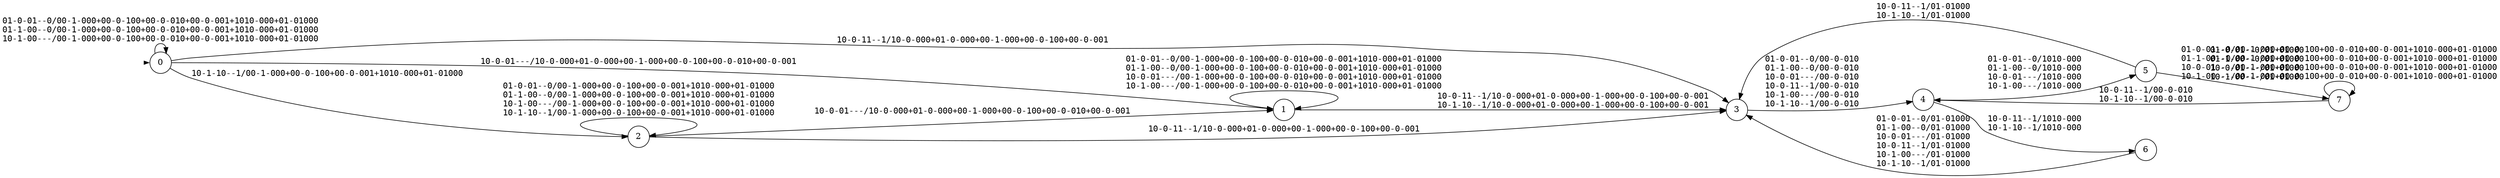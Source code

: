 digraph""{graph[rankdir=LR,ranksep=0.8,nodesep=0.2];node[shape=circle];edge[fontname=mono];init[shape=point,style=invis];0[label="0"];1[label="1"];2[label="2"];3[label="3"];4[label="4"];5[label="5"];6[label="6"];7[label="7"];init->0[penwidth=0,tooltip="initialstate"];0->0[label="01-0-01--0/00-1-000+00-0-100+00-0-010+00-0-001+1010-000+01-01000\l01-1-00--0/00-1-000+00-0-100+00-0-010+00-0-001+1010-000+01-01000\l10-1-00---/00-1-000+00-0-100+00-0-010+00-0-001+1010-000+01-01000\l",labeltooltip="&#172;shop&#8743;warehouse&#8743;&#172;night&#8743;&#172;get_med&#8743;day&#8743;&#172;entrance/&#172;go_warehouse&#8743;&#172;go_entrace&#8743;go_charging_point&#8743;&#172;go_safe_loc&#8743;&#172;go_back&#8743;&#172;go_counter+&#172;go_warehouse&#8743;&#172;go_entrace&#8743;&#172;go_charging_point&#8743;go_safe_loc&#8743;&#172;go_back&#8743;&#172;go_counter+&#172;go_warehouse&#8743;&#172;go_entrace&#8743;&#172;go_charging_point&#8743;&#172;go_safe_loc&#8743;go_back&#8743;&#172;go_counter+&#172;go_warehouse&#8743;&#172;go_entrace&#8743;&#172;go_charging_point&#8743;&#172;go_safe_loc&#8743;&#172;go_back&#8743;go_counter+go_warehouse&#8743;&#172;go_entrace&#8743;take_med&#8743;&#172;go_charging_point&#8743;&#172;go_safe_loc&#8743;&#172;go_back&#8743;&#172;go_counter+&#172;go_warehouse&#8743;go_entrace&#8743;&#172;go_charging_point&#8743;give_med&#8743;&#172;go_safe_loc&#8743;&#172;go_back&#8743;&#172;go_counter&#10;&#172;shop&#8743;warehouse&#8743;night&#8743;&#172;get_med&#8743;&#172;day&#8743;&#172;entrance/&#172;go_warehouse&#8743;&#172;go_entrace&#8743;go_charging_point&#8743;&#172;go_safe_loc&#8743;&#172;go_back&#8743;&#172;go_counter+&#172;go_warehouse&#8743;&#172;go_entrace&#8743;&#172;go_charging_point&#8743;go_safe_loc&#8743;&#172;go_back&#8743;&#172;go_counter+&#172;go_warehouse&#8743;&#172;go_entrace&#8743;&#172;go_charging_point&#8743;&#172;go_safe_loc&#8743;go_back&#8743;&#172;go_counter+&#172;go_warehouse&#8743;&#172;go_entrace&#8743;&#172;go_charging_point&#8743;&#172;go_safe_loc&#8743;&#172;go_back&#8743;go_counter+go_warehouse&#8743;&#172;go_entrace&#8743;take_med&#8743;&#172;go_charging_point&#8743;&#172;go_safe_loc&#8743;&#172;go_back&#8743;&#172;go_counter+&#172;go_warehouse&#8743;go_entrace&#8743;&#172;go_charging_point&#8743;give_med&#8743;&#172;go_safe_loc&#8743;&#172;go_back&#8743;&#172;go_counter&#10;shop&#8743;&#172;warehouse&#8743;night&#8743;&#172;get_med&#8743;&#172;day/&#172;go_warehouse&#8743;&#172;go_entrace&#8743;go_charging_point&#8743;&#172;go_safe_loc&#8743;&#172;go_back&#8743;&#172;go_counter+&#172;go_warehouse&#8743;&#172;go_entrace&#8743;&#172;go_charging_point&#8743;go_safe_loc&#8743;&#172;go_back&#8743;&#172;go_counter+&#172;go_warehouse&#8743;&#172;go_entrace&#8743;&#172;go_charging_point&#8743;&#172;go_safe_loc&#8743;go_back&#8743;&#172;go_counter+&#172;go_warehouse&#8743;&#172;go_entrace&#8743;&#172;go_charging_point&#8743;&#172;go_safe_loc&#8743;&#172;go_back&#8743;go_counter+go_warehouse&#8743;&#172;go_entrace&#8743;take_med&#8743;&#172;go_charging_point&#8743;&#172;go_safe_loc&#8743;&#172;go_back&#8743;&#172;go_counter+&#172;go_warehouse&#8743;go_entrace&#8743;&#172;go_charging_point&#8743;give_med&#8743;&#172;go_safe_loc&#8743;&#172;go_back&#8743;&#172;go_counter&#10;"];0->1[label="10-0-01---/10-0-000+01-0-000+00-1-000+00-0-100+00-0-010+00-0-001\l",labeltooltip="shop&#8743;&#172;warehouse&#8743;&#172;night&#8743;&#172;get_med&#8743;day/go_warehouse&#8743;&#172;go_entrace&#8743;&#172;go_charging_point&#8743;&#172;go_safe_loc&#8743;&#172;go_back&#8743;&#172;go_counter+&#172;go_warehouse&#8743;go_entrace&#8743;&#172;go_charging_point&#8743;&#172;go_safe_loc&#8743;&#172;go_back&#8743;&#172;go_counter+&#172;go_warehouse&#8743;&#172;go_entrace&#8743;go_charging_point&#8743;&#172;go_safe_loc&#8743;&#172;go_back&#8743;&#172;go_counter+&#172;go_warehouse&#8743;&#172;go_entrace&#8743;&#172;go_charging_point&#8743;go_safe_loc&#8743;&#172;go_back&#8743;&#172;go_counter+&#172;go_warehouse&#8743;&#172;go_entrace&#8743;&#172;go_charging_point&#8743;&#172;go_safe_loc&#8743;go_back&#8743;&#172;go_counter+&#172;go_warehouse&#8743;&#172;go_entrace&#8743;&#172;go_charging_point&#8743;&#172;go_safe_loc&#8743;&#172;go_back&#8743;go_counter&#10;"];0->2[label="10-1-10--1/00-1-000+00-0-100+00-0-001+1010-000+01-01000\l",labeltooltip="shop&#8743;&#172;warehouse&#8743;night&#8743;get_med&#8743;&#172;day&#8743;entrance/&#172;go_warehouse&#8743;&#172;go_entrace&#8743;go_charging_point&#8743;&#172;go_safe_loc&#8743;&#172;go_back&#8743;&#172;go_counter+&#172;go_warehouse&#8743;&#172;go_entrace&#8743;&#172;go_charging_point&#8743;go_safe_loc&#8743;&#172;go_back&#8743;&#172;go_counter+&#172;go_warehouse&#8743;&#172;go_entrace&#8743;&#172;go_charging_point&#8743;&#172;go_safe_loc&#8743;&#172;go_back&#8743;go_counter+go_warehouse&#8743;&#172;go_entrace&#8743;take_med&#8743;&#172;go_charging_point&#8743;&#172;go_safe_loc&#8743;&#172;go_back&#8743;&#172;go_counter+&#172;go_warehouse&#8743;go_entrace&#8743;&#172;go_charging_point&#8743;give_med&#8743;&#172;go_safe_loc&#8743;&#172;go_back&#8743;&#172;go_counter&#10;"];0->3[label="10-0-11--1/10-0-000+01-0-000+00-1-000+00-0-100+00-0-001\l",labeltooltip="shop&#8743;&#172;warehouse&#8743;&#172;night&#8743;get_med&#8743;day&#8743;entrance/go_warehouse&#8743;&#172;go_entrace&#8743;&#172;go_charging_point&#8743;&#172;go_safe_loc&#8743;&#172;go_back&#8743;&#172;go_counter+&#172;go_warehouse&#8743;go_entrace&#8743;&#172;go_charging_point&#8743;&#172;go_safe_loc&#8743;&#172;go_back&#8743;&#172;go_counter+&#172;go_warehouse&#8743;&#172;go_entrace&#8743;go_charging_point&#8743;&#172;go_safe_loc&#8743;&#172;go_back&#8743;&#172;go_counter+&#172;go_warehouse&#8743;&#172;go_entrace&#8743;&#172;go_charging_point&#8743;go_safe_loc&#8743;&#172;go_back&#8743;&#172;go_counter+&#172;go_warehouse&#8743;&#172;go_entrace&#8743;&#172;go_charging_point&#8743;&#172;go_safe_loc&#8743;&#172;go_back&#8743;go_counter&#10;"];1->1[label="01-0-01--0/00-1-000+00-0-100+00-0-010+00-0-001+1010-000+01-01000\l01-1-00--0/00-1-000+00-0-100+00-0-010+00-0-001+1010-000+01-01000\l10-0-01---/00-1-000+00-0-100+00-0-010+00-0-001+1010-000+01-01000\l10-1-00---/00-1-000+00-0-100+00-0-010+00-0-001+1010-000+01-01000\l",labeltooltip="&#172;shop&#8743;warehouse&#8743;&#172;night&#8743;&#172;get_med&#8743;day&#8743;&#172;entrance/&#172;go_warehouse&#8743;&#172;go_entrace&#8743;go_charging_point&#8743;&#172;go_safe_loc&#8743;&#172;go_back&#8743;&#172;go_counter+&#172;go_warehouse&#8743;&#172;go_entrace&#8743;&#172;go_charging_point&#8743;go_safe_loc&#8743;&#172;go_back&#8743;&#172;go_counter+&#172;go_warehouse&#8743;&#172;go_entrace&#8743;&#172;go_charging_point&#8743;&#172;go_safe_loc&#8743;go_back&#8743;&#172;go_counter+&#172;go_warehouse&#8743;&#172;go_entrace&#8743;&#172;go_charging_point&#8743;&#172;go_safe_loc&#8743;&#172;go_back&#8743;go_counter+go_warehouse&#8743;&#172;go_entrace&#8743;take_med&#8743;&#172;go_charging_point&#8743;&#172;go_safe_loc&#8743;&#172;go_back&#8743;&#172;go_counter+&#172;go_warehouse&#8743;go_entrace&#8743;&#172;go_charging_point&#8743;give_med&#8743;&#172;go_safe_loc&#8743;&#172;go_back&#8743;&#172;go_counter&#10;&#172;shop&#8743;warehouse&#8743;night&#8743;&#172;get_med&#8743;&#172;day&#8743;&#172;entrance/&#172;go_warehouse&#8743;&#172;go_entrace&#8743;go_charging_point&#8743;&#172;go_safe_loc&#8743;&#172;go_back&#8743;&#172;go_counter+&#172;go_warehouse&#8743;&#172;go_entrace&#8743;&#172;go_charging_point&#8743;go_safe_loc&#8743;&#172;go_back&#8743;&#172;go_counter+&#172;go_warehouse&#8743;&#172;go_entrace&#8743;&#172;go_charging_point&#8743;&#172;go_safe_loc&#8743;go_back&#8743;&#172;go_counter+&#172;go_warehouse&#8743;&#172;go_entrace&#8743;&#172;go_charging_point&#8743;&#172;go_safe_loc&#8743;&#172;go_back&#8743;go_counter+go_warehouse&#8743;&#172;go_entrace&#8743;take_med&#8743;&#172;go_charging_point&#8743;&#172;go_safe_loc&#8743;&#172;go_back&#8743;&#172;go_counter+&#172;go_warehouse&#8743;go_entrace&#8743;&#172;go_charging_point&#8743;give_med&#8743;&#172;go_safe_loc&#8743;&#172;go_back&#8743;&#172;go_counter&#10;shop&#8743;&#172;warehouse&#8743;&#172;night&#8743;&#172;get_med&#8743;day/&#172;go_warehouse&#8743;&#172;go_entrace&#8743;go_charging_point&#8743;&#172;go_safe_loc&#8743;&#172;go_back&#8743;&#172;go_counter+&#172;go_warehouse&#8743;&#172;go_entrace&#8743;&#172;go_charging_point&#8743;go_safe_loc&#8743;&#172;go_back&#8743;&#172;go_counter+&#172;go_warehouse&#8743;&#172;go_entrace&#8743;&#172;go_charging_point&#8743;&#172;go_safe_loc&#8743;go_back&#8743;&#172;go_counter+&#172;go_warehouse&#8743;&#172;go_entrace&#8743;&#172;go_charging_point&#8743;&#172;go_safe_loc&#8743;&#172;go_back&#8743;go_counter+go_warehouse&#8743;&#172;go_entrace&#8743;take_med&#8743;&#172;go_charging_point&#8743;&#172;go_safe_loc&#8743;&#172;go_back&#8743;&#172;go_counter+&#172;go_warehouse&#8743;go_entrace&#8743;&#172;go_charging_point&#8743;give_med&#8743;&#172;go_safe_loc&#8743;&#172;go_back&#8743;&#172;go_counter&#10;shop&#8743;&#172;warehouse&#8743;night&#8743;&#172;get_med&#8743;&#172;day/&#172;go_warehouse&#8743;&#172;go_entrace&#8743;go_charging_point&#8743;&#172;go_safe_loc&#8743;&#172;go_back&#8743;&#172;go_counter+&#172;go_warehouse&#8743;&#172;go_entrace&#8743;&#172;go_charging_point&#8743;go_safe_loc&#8743;&#172;go_back&#8743;&#172;go_counter+&#172;go_warehouse&#8743;&#172;go_entrace&#8743;&#172;go_charging_point&#8743;&#172;go_safe_loc&#8743;go_back&#8743;&#172;go_counter+&#172;go_warehouse&#8743;&#172;go_entrace&#8743;&#172;go_charging_point&#8743;&#172;go_safe_loc&#8743;&#172;go_back&#8743;go_counter+go_warehouse&#8743;&#172;go_entrace&#8743;take_med&#8743;&#172;go_charging_point&#8743;&#172;go_safe_loc&#8743;&#172;go_back&#8743;&#172;go_counter+&#172;go_warehouse&#8743;go_entrace&#8743;&#172;go_charging_point&#8743;give_med&#8743;&#172;go_safe_loc&#8743;&#172;go_back&#8743;&#172;go_counter&#10;"];1->3[label="10-0-11--1/10-0-000+01-0-000+00-1-000+00-0-100+00-0-001\l10-1-10--1/10-0-000+01-0-000+00-1-000+00-0-100+00-0-001\l",labeltooltip="shop&#8743;&#172;warehouse&#8743;&#172;night&#8743;get_med&#8743;day&#8743;entrance/go_warehouse&#8743;&#172;go_entrace&#8743;&#172;go_charging_point&#8743;&#172;go_safe_loc&#8743;&#172;go_back&#8743;&#172;go_counter+&#172;go_warehouse&#8743;go_entrace&#8743;&#172;go_charging_point&#8743;&#172;go_safe_loc&#8743;&#172;go_back&#8743;&#172;go_counter+&#172;go_warehouse&#8743;&#172;go_entrace&#8743;go_charging_point&#8743;&#172;go_safe_loc&#8743;&#172;go_back&#8743;&#172;go_counter+&#172;go_warehouse&#8743;&#172;go_entrace&#8743;&#172;go_charging_point&#8743;go_safe_loc&#8743;&#172;go_back&#8743;&#172;go_counter+&#172;go_warehouse&#8743;&#172;go_entrace&#8743;&#172;go_charging_point&#8743;&#172;go_safe_loc&#8743;&#172;go_back&#8743;go_counter&#10;shop&#8743;&#172;warehouse&#8743;night&#8743;get_med&#8743;&#172;day&#8743;entrance/go_warehouse&#8743;&#172;go_entrace&#8743;&#172;go_charging_point&#8743;&#172;go_safe_loc&#8743;&#172;go_back&#8743;&#172;go_counter+&#172;go_warehouse&#8743;go_entrace&#8743;&#172;go_charging_point&#8743;&#172;go_safe_loc&#8743;&#172;go_back&#8743;&#172;go_counter+&#172;go_warehouse&#8743;&#172;go_entrace&#8743;go_charging_point&#8743;&#172;go_safe_loc&#8743;&#172;go_back&#8743;&#172;go_counter+&#172;go_warehouse&#8743;&#172;go_entrace&#8743;&#172;go_charging_point&#8743;go_safe_loc&#8743;&#172;go_back&#8743;&#172;go_counter+&#172;go_warehouse&#8743;&#172;go_entrace&#8743;&#172;go_charging_point&#8743;&#172;go_safe_loc&#8743;&#172;go_back&#8743;go_counter&#10;"];2->1[label="10-0-01---/10-0-000+01-0-000+00-1-000+00-0-100+00-0-010+00-0-001\l",labeltooltip="shop&#8743;&#172;warehouse&#8743;&#172;night&#8743;&#172;get_med&#8743;day/go_warehouse&#8743;&#172;go_entrace&#8743;&#172;go_charging_point&#8743;&#172;go_safe_loc&#8743;&#172;go_back&#8743;&#172;go_counter+&#172;go_warehouse&#8743;go_entrace&#8743;&#172;go_charging_point&#8743;&#172;go_safe_loc&#8743;&#172;go_back&#8743;&#172;go_counter+&#172;go_warehouse&#8743;&#172;go_entrace&#8743;go_charging_point&#8743;&#172;go_safe_loc&#8743;&#172;go_back&#8743;&#172;go_counter+&#172;go_warehouse&#8743;&#172;go_entrace&#8743;&#172;go_charging_point&#8743;go_safe_loc&#8743;&#172;go_back&#8743;&#172;go_counter+&#172;go_warehouse&#8743;&#172;go_entrace&#8743;&#172;go_charging_point&#8743;&#172;go_safe_loc&#8743;go_back&#8743;&#172;go_counter+&#172;go_warehouse&#8743;&#172;go_entrace&#8743;&#172;go_charging_point&#8743;&#172;go_safe_loc&#8743;&#172;go_back&#8743;go_counter&#10;"];2->2[label="01-0-01--0/00-1-000+00-0-100+00-0-001+1010-000+01-01000\l01-1-00--0/00-1-000+00-0-100+00-0-001+1010-000+01-01000\l10-1-00---/00-1-000+00-0-100+00-0-001+1010-000+01-01000\l10-1-10--1/00-1-000+00-0-100+00-0-001+1010-000+01-01000\l",labeltooltip="&#172;shop&#8743;warehouse&#8743;&#172;night&#8743;&#172;get_med&#8743;day&#8743;&#172;entrance/&#172;go_warehouse&#8743;&#172;go_entrace&#8743;go_charging_point&#8743;&#172;go_safe_loc&#8743;&#172;go_back&#8743;&#172;go_counter+&#172;go_warehouse&#8743;&#172;go_entrace&#8743;&#172;go_charging_point&#8743;go_safe_loc&#8743;&#172;go_back&#8743;&#172;go_counter+&#172;go_warehouse&#8743;&#172;go_entrace&#8743;&#172;go_charging_point&#8743;&#172;go_safe_loc&#8743;&#172;go_back&#8743;go_counter+go_warehouse&#8743;&#172;go_entrace&#8743;take_med&#8743;&#172;go_charging_point&#8743;&#172;go_safe_loc&#8743;&#172;go_back&#8743;&#172;go_counter+&#172;go_warehouse&#8743;go_entrace&#8743;&#172;go_charging_point&#8743;give_med&#8743;&#172;go_safe_loc&#8743;&#172;go_back&#8743;&#172;go_counter&#10;&#172;shop&#8743;warehouse&#8743;night&#8743;&#172;get_med&#8743;&#172;day&#8743;&#172;entrance/&#172;go_warehouse&#8743;&#172;go_entrace&#8743;go_charging_point&#8743;&#172;go_safe_loc&#8743;&#172;go_back&#8743;&#172;go_counter+&#172;go_warehouse&#8743;&#172;go_entrace&#8743;&#172;go_charging_point&#8743;go_safe_loc&#8743;&#172;go_back&#8743;&#172;go_counter+&#172;go_warehouse&#8743;&#172;go_entrace&#8743;&#172;go_charging_point&#8743;&#172;go_safe_loc&#8743;&#172;go_back&#8743;go_counter+go_warehouse&#8743;&#172;go_entrace&#8743;take_med&#8743;&#172;go_charging_point&#8743;&#172;go_safe_loc&#8743;&#172;go_back&#8743;&#172;go_counter+&#172;go_warehouse&#8743;go_entrace&#8743;&#172;go_charging_point&#8743;give_med&#8743;&#172;go_safe_loc&#8743;&#172;go_back&#8743;&#172;go_counter&#10;shop&#8743;&#172;warehouse&#8743;night&#8743;&#172;get_med&#8743;&#172;day/&#172;go_warehouse&#8743;&#172;go_entrace&#8743;go_charging_point&#8743;&#172;go_safe_loc&#8743;&#172;go_back&#8743;&#172;go_counter+&#172;go_warehouse&#8743;&#172;go_entrace&#8743;&#172;go_charging_point&#8743;go_safe_loc&#8743;&#172;go_back&#8743;&#172;go_counter+&#172;go_warehouse&#8743;&#172;go_entrace&#8743;&#172;go_charging_point&#8743;&#172;go_safe_loc&#8743;&#172;go_back&#8743;go_counter+go_warehouse&#8743;&#172;go_entrace&#8743;take_med&#8743;&#172;go_charging_point&#8743;&#172;go_safe_loc&#8743;&#172;go_back&#8743;&#172;go_counter+&#172;go_warehouse&#8743;go_entrace&#8743;&#172;go_charging_point&#8743;give_med&#8743;&#172;go_safe_loc&#8743;&#172;go_back&#8743;&#172;go_counter&#10;shop&#8743;&#172;warehouse&#8743;night&#8743;get_med&#8743;&#172;day&#8743;entrance/&#172;go_warehouse&#8743;&#172;go_entrace&#8743;go_charging_point&#8743;&#172;go_safe_loc&#8743;&#172;go_back&#8743;&#172;go_counter+&#172;go_warehouse&#8743;&#172;go_entrace&#8743;&#172;go_charging_point&#8743;go_safe_loc&#8743;&#172;go_back&#8743;&#172;go_counter+&#172;go_warehouse&#8743;&#172;go_entrace&#8743;&#172;go_charging_point&#8743;&#172;go_safe_loc&#8743;&#172;go_back&#8743;go_counter+go_warehouse&#8743;&#172;go_entrace&#8743;take_med&#8743;&#172;go_charging_point&#8743;&#172;go_safe_loc&#8743;&#172;go_back&#8743;&#172;go_counter+&#172;go_warehouse&#8743;go_entrace&#8743;&#172;go_charging_point&#8743;give_med&#8743;&#172;go_safe_loc&#8743;&#172;go_back&#8743;&#172;go_counter&#10;"];2->3[label="10-0-11--1/10-0-000+01-0-000+00-1-000+00-0-100+00-0-001\l",labeltooltip="shop&#8743;&#172;warehouse&#8743;&#172;night&#8743;get_med&#8743;day&#8743;entrance/go_warehouse&#8743;&#172;go_entrace&#8743;&#172;go_charging_point&#8743;&#172;go_safe_loc&#8743;&#172;go_back&#8743;&#172;go_counter+&#172;go_warehouse&#8743;go_entrace&#8743;&#172;go_charging_point&#8743;&#172;go_safe_loc&#8743;&#172;go_back&#8743;&#172;go_counter+&#172;go_warehouse&#8743;&#172;go_entrace&#8743;go_charging_point&#8743;&#172;go_safe_loc&#8743;&#172;go_back&#8743;&#172;go_counter+&#172;go_warehouse&#8743;&#172;go_entrace&#8743;&#172;go_charging_point&#8743;go_safe_loc&#8743;&#172;go_back&#8743;&#172;go_counter+&#172;go_warehouse&#8743;&#172;go_entrace&#8743;&#172;go_charging_point&#8743;&#172;go_safe_loc&#8743;&#172;go_back&#8743;go_counter&#10;"];3->4[label="01-0-01--0/00-0-010\l01-1-00--0/00-0-010\l10-0-01---/00-0-010\l10-0-11--1/00-0-010\l10-1-00---/00-0-010\l10-1-10--1/00-0-010\l",labeltooltip="&#172;shop&#8743;warehouse&#8743;&#172;night&#8743;&#172;get_med&#8743;day&#8743;&#172;entrance/&#172;go_warehouse&#8743;&#172;go_entrace&#8743;&#172;go_charging_point&#8743;&#172;go_safe_loc&#8743;go_back&#8743;&#172;go_counter&#10;&#172;shop&#8743;warehouse&#8743;night&#8743;&#172;get_med&#8743;&#172;day&#8743;&#172;entrance/&#172;go_warehouse&#8743;&#172;go_entrace&#8743;&#172;go_charging_point&#8743;&#172;go_safe_loc&#8743;go_back&#8743;&#172;go_counter&#10;shop&#8743;&#172;warehouse&#8743;&#172;night&#8743;&#172;get_med&#8743;day/&#172;go_warehouse&#8743;&#172;go_entrace&#8743;&#172;go_charging_point&#8743;&#172;go_safe_loc&#8743;go_back&#8743;&#172;go_counter&#10;shop&#8743;&#172;warehouse&#8743;&#172;night&#8743;get_med&#8743;day&#8743;entrance/&#172;go_warehouse&#8743;&#172;go_entrace&#8743;&#172;go_charging_point&#8743;&#172;go_safe_loc&#8743;go_back&#8743;&#172;go_counter&#10;shop&#8743;&#172;warehouse&#8743;night&#8743;&#172;get_med&#8743;&#172;day/&#172;go_warehouse&#8743;&#172;go_entrace&#8743;&#172;go_charging_point&#8743;&#172;go_safe_loc&#8743;go_back&#8743;&#172;go_counter&#10;shop&#8743;&#172;warehouse&#8743;night&#8743;get_med&#8743;&#172;day&#8743;entrance/&#172;go_warehouse&#8743;&#172;go_entrace&#8743;&#172;go_charging_point&#8743;&#172;go_safe_loc&#8743;go_back&#8743;&#172;go_counter&#10;"];4->5[label="01-0-01--0/1010-000\l01-1-00--0/1010-000\l10-0-01---/1010-000\l10-1-00---/1010-000\l",labeltooltip="&#172;shop&#8743;warehouse&#8743;&#172;night&#8743;&#172;get_med&#8743;day&#8743;&#172;entrance/go_warehouse&#8743;&#172;go_entrace&#8743;take_med&#8743;&#172;go_charging_point&#8743;&#172;go_safe_loc&#8743;&#172;go_back&#8743;&#172;go_counter&#10;&#172;shop&#8743;warehouse&#8743;night&#8743;&#172;get_med&#8743;&#172;day&#8743;&#172;entrance/go_warehouse&#8743;&#172;go_entrace&#8743;take_med&#8743;&#172;go_charging_point&#8743;&#172;go_safe_loc&#8743;&#172;go_back&#8743;&#172;go_counter&#10;shop&#8743;&#172;warehouse&#8743;&#172;night&#8743;&#172;get_med&#8743;day/go_warehouse&#8743;&#172;go_entrace&#8743;take_med&#8743;&#172;go_charging_point&#8743;&#172;go_safe_loc&#8743;&#172;go_back&#8743;&#172;go_counter&#10;shop&#8743;&#172;warehouse&#8743;night&#8743;&#172;get_med&#8743;&#172;day/go_warehouse&#8743;&#172;go_entrace&#8743;take_med&#8743;&#172;go_charging_point&#8743;&#172;go_safe_loc&#8743;&#172;go_back&#8743;&#172;go_counter&#10;"];4->6[label="10-0-11--1/1010-000\l10-1-10--1/1010-000\l",labeltooltip="shop&#8743;&#172;warehouse&#8743;&#172;night&#8743;get_med&#8743;day&#8743;entrance/go_warehouse&#8743;&#172;go_entrace&#8743;take_med&#8743;&#172;go_charging_point&#8743;&#172;go_safe_loc&#8743;&#172;go_back&#8743;&#172;go_counter&#10;shop&#8743;&#172;warehouse&#8743;night&#8743;get_med&#8743;&#172;day&#8743;entrance/go_warehouse&#8743;&#172;go_entrace&#8743;take_med&#8743;&#172;go_charging_point&#8743;&#172;go_safe_loc&#8743;&#172;go_back&#8743;&#172;go_counter&#10;"];5->3[label="10-0-11--1/01-01000\l10-1-10--1/01-01000\l",labeltooltip="shop&#8743;&#172;warehouse&#8743;&#172;night&#8743;get_med&#8743;day&#8743;entrance/&#172;go_warehouse&#8743;go_entrace&#8743;&#172;go_charging_point&#8743;give_med&#8743;&#172;go_safe_loc&#8743;&#172;go_back&#8743;&#172;go_counter&#10;shop&#8743;&#172;warehouse&#8743;night&#8743;get_med&#8743;&#172;day&#8743;entrance/&#172;go_warehouse&#8743;go_entrace&#8743;&#172;go_charging_point&#8743;give_med&#8743;&#172;go_safe_loc&#8743;&#172;go_back&#8743;&#172;go_counter&#10;"];5->7[label="01-0-01--0/01-01000\l01-1-00--0/01-01000\l10-0-01---/01-01000\l10-1-00---/01-01000\l",labeltooltip="&#172;shop&#8743;warehouse&#8743;&#172;night&#8743;&#172;get_med&#8743;day&#8743;&#172;entrance/&#172;go_warehouse&#8743;go_entrace&#8743;&#172;go_charging_point&#8743;give_med&#8743;&#172;go_safe_loc&#8743;&#172;go_back&#8743;&#172;go_counter&#10;&#172;shop&#8743;warehouse&#8743;night&#8743;&#172;get_med&#8743;&#172;day&#8743;&#172;entrance/&#172;go_warehouse&#8743;go_entrace&#8743;&#172;go_charging_point&#8743;give_med&#8743;&#172;go_safe_loc&#8743;&#172;go_back&#8743;&#172;go_counter&#10;shop&#8743;&#172;warehouse&#8743;&#172;night&#8743;&#172;get_med&#8743;day/&#172;go_warehouse&#8743;go_entrace&#8743;&#172;go_charging_point&#8743;give_med&#8743;&#172;go_safe_loc&#8743;&#172;go_back&#8743;&#172;go_counter&#10;shop&#8743;&#172;warehouse&#8743;night&#8743;&#172;get_med&#8743;&#172;day/&#172;go_warehouse&#8743;go_entrace&#8743;&#172;go_charging_point&#8743;give_med&#8743;&#172;go_safe_loc&#8743;&#172;go_back&#8743;&#172;go_counter&#10;"];6->3[label="01-0-01--0/01-01000\l01-1-00--0/01-01000\l10-0-01---/01-01000\l10-0-11--1/01-01000\l10-1-00---/01-01000\l10-1-10--1/01-01000\l",labeltooltip="&#172;shop&#8743;warehouse&#8743;&#172;night&#8743;&#172;get_med&#8743;day&#8743;&#172;entrance/&#172;go_warehouse&#8743;go_entrace&#8743;&#172;go_charging_point&#8743;give_med&#8743;&#172;go_safe_loc&#8743;&#172;go_back&#8743;&#172;go_counter&#10;&#172;shop&#8743;warehouse&#8743;night&#8743;&#172;get_med&#8743;&#172;day&#8743;&#172;entrance/&#172;go_warehouse&#8743;go_entrace&#8743;&#172;go_charging_point&#8743;give_med&#8743;&#172;go_safe_loc&#8743;&#172;go_back&#8743;&#172;go_counter&#10;shop&#8743;&#172;warehouse&#8743;&#172;night&#8743;&#172;get_med&#8743;day/&#172;go_warehouse&#8743;go_entrace&#8743;&#172;go_charging_point&#8743;give_med&#8743;&#172;go_safe_loc&#8743;&#172;go_back&#8743;&#172;go_counter&#10;shop&#8743;&#172;warehouse&#8743;&#172;night&#8743;get_med&#8743;day&#8743;entrance/&#172;go_warehouse&#8743;go_entrace&#8743;&#172;go_charging_point&#8743;give_med&#8743;&#172;go_safe_loc&#8743;&#172;go_back&#8743;&#172;go_counter&#10;shop&#8743;&#172;warehouse&#8743;night&#8743;&#172;get_med&#8743;&#172;day/&#172;go_warehouse&#8743;go_entrace&#8743;&#172;go_charging_point&#8743;give_med&#8743;&#172;go_safe_loc&#8743;&#172;go_back&#8743;&#172;go_counter&#10;shop&#8743;&#172;warehouse&#8743;night&#8743;get_med&#8743;&#172;day&#8743;entrance/&#172;go_warehouse&#8743;go_entrace&#8743;&#172;go_charging_point&#8743;give_med&#8743;&#172;go_safe_loc&#8743;&#172;go_back&#8743;&#172;go_counter&#10;"];7->4[label="10-0-11--1/00-0-010\l10-1-10--1/00-0-010\l",labeltooltip="shop&#8743;&#172;warehouse&#8743;&#172;night&#8743;get_med&#8743;day&#8743;entrance/&#172;go_warehouse&#8743;&#172;go_entrace&#8743;&#172;go_charging_point&#8743;&#172;go_safe_loc&#8743;go_back&#8743;&#172;go_counter&#10;shop&#8743;&#172;warehouse&#8743;night&#8743;get_med&#8743;&#172;day&#8743;entrance/&#172;go_warehouse&#8743;&#172;go_entrace&#8743;&#172;go_charging_point&#8743;&#172;go_safe_loc&#8743;go_back&#8743;&#172;go_counter&#10;"];7->7[label="01-0-01--0/00-1-000+00-0-100+00-0-010+00-0-001+1010-000+01-01000\l01-1-00--0/00-1-000+00-0-100+00-0-010+00-0-001+1010-000+01-01000\l10-0-01---/00-1-000+00-0-100+00-0-010+00-0-001+1010-000+01-01000\l10-1-00---/00-1-000+00-0-100+00-0-010+00-0-001+1010-000+01-01000\l",labeltooltip="&#172;shop&#8743;warehouse&#8743;&#172;night&#8743;&#172;get_med&#8743;day&#8743;&#172;entrance/&#172;go_warehouse&#8743;&#172;go_entrace&#8743;go_charging_point&#8743;&#172;go_safe_loc&#8743;&#172;go_back&#8743;&#172;go_counter+&#172;go_warehouse&#8743;&#172;go_entrace&#8743;&#172;go_charging_point&#8743;go_safe_loc&#8743;&#172;go_back&#8743;&#172;go_counter+&#172;go_warehouse&#8743;&#172;go_entrace&#8743;&#172;go_charging_point&#8743;&#172;go_safe_loc&#8743;go_back&#8743;&#172;go_counter+&#172;go_warehouse&#8743;&#172;go_entrace&#8743;&#172;go_charging_point&#8743;&#172;go_safe_loc&#8743;&#172;go_back&#8743;go_counter+go_warehouse&#8743;&#172;go_entrace&#8743;take_med&#8743;&#172;go_charging_point&#8743;&#172;go_safe_loc&#8743;&#172;go_back&#8743;&#172;go_counter+&#172;go_warehouse&#8743;go_entrace&#8743;&#172;go_charging_point&#8743;give_med&#8743;&#172;go_safe_loc&#8743;&#172;go_back&#8743;&#172;go_counter&#10;&#172;shop&#8743;warehouse&#8743;night&#8743;&#172;get_med&#8743;&#172;day&#8743;&#172;entrance/&#172;go_warehouse&#8743;&#172;go_entrace&#8743;go_charging_point&#8743;&#172;go_safe_loc&#8743;&#172;go_back&#8743;&#172;go_counter+&#172;go_warehouse&#8743;&#172;go_entrace&#8743;&#172;go_charging_point&#8743;go_safe_loc&#8743;&#172;go_back&#8743;&#172;go_counter+&#172;go_warehouse&#8743;&#172;go_entrace&#8743;&#172;go_charging_point&#8743;&#172;go_safe_loc&#8743;go_back&#8743;&#172;go_counter+&#172;go_warehouse&#8743;&#172;go_entrace&#8743;&#172;go_charging_point&#8743;&#172;go_safe_loc&#8743;&#172;go_back&#8743;go_counter+go_warehouse&#8743;&#172;go_entrace&#8743;take_med&#8743;&#172;go_charging_point&#8743;&#172;go_safe_loc&#8743;&#172;go_back&#8743;&#172;go_counter+&#172;go_warehouse&#8743;go_entrace&#8743;&#172;go_charging_point&#8743;give_med&#8743;&#172;go_safe_loc&#8743;&#172;go_back&#8743;&#172;go_counter&#10;shop&#8743;&#172;warehouse&#8743;&#172;night&#8743;&#172;get_med&#8743;day/&#172;go_warehouse&#8743;&#172;go_entrace&#8743;go_charging_point&#8743;&#172;go_safe_loc&#8743;&#172;go_back&#8743;&#172;go_counter+&#172;go_warehouse&#8743;&#172;go_entrace&#8743;&#172;go_charging_point&#8743;go_safe_loc&#8743;&#172;go_back&#8743;&#172;go_counter+&#172;go_warehouse&#8743;&#172;go_entrace&#8743;&#172;go_charging_point&#8743;&#172;go_safe_loc&#8743;go_back&#8743;&#172;go_counter+&#172;go_warehouse&#8743;&#172;go_entrace&#8743;&#172;go_charging_point&#8743;&#172;go_safe_loc&#8743;&#172;go_back&#8743;go_counter+go_warehouse&#8743;&#172;go_entrace&#8743;take_med&#8743;&#172;go_charging_point&#8743;&#172;go_safe_loc&#8743;&#172;go_back&#8743;&#172;go_counter+&#172;go_warehouse&#8743;go_entrace&#8743;&#172;go_charging_point&#8743;give_med&#8743;&#172;go_safe_loc&#8743;&#172;go_back&#8743;&#172;go_counter&#10;shop&#8743;&#172;warehouse&#8743;night&#8743;&#172;get_med&#8743;&#172;day/&#172;go_warehouse&#8743;&#172;go_entrace&#8743;go_charging_point&#8743;&#172;go_safe_loc&#8743;&#172;go_back&#8743;&#172;go_counter+&#172;go_warehouse&#8743;&#172;go_entrace&#8743;&#172;go_charging_point&#8743;go_safe_loc&#8743;&#172;go_back&#8743;&#172;go_counter+&#172;go_warehouse&#8743;&#172;go_entrace&#8743;&#172;go_charging_point&#8743;&#172;go_safe_loc&#8743;go_back&#8743;&#172;go_counter+&#172;go_warehouse&#8743;&#172;go_entrace&#8743;&#172;go_charging_point&#8743;&#172;go_safe_loc&#8743;&#172;go_back&#8743;go_counter+go_warehouse&#8743;&#172;go_entrace&#8743;take_med&#8743;&#172;go_charging_point&#8743;&#172;go_safe_loc&#8743;&#172;go_back&#8743;&#172;go_counter+&#172;go_warehouse&#8743;go_entrace&#8743;&#172;go_charging_point&#8743;give_med&#8743;&#172;go_safe_loc&#8743;&#172;go_back&#8743;&#172;go_counter&#10;"];}